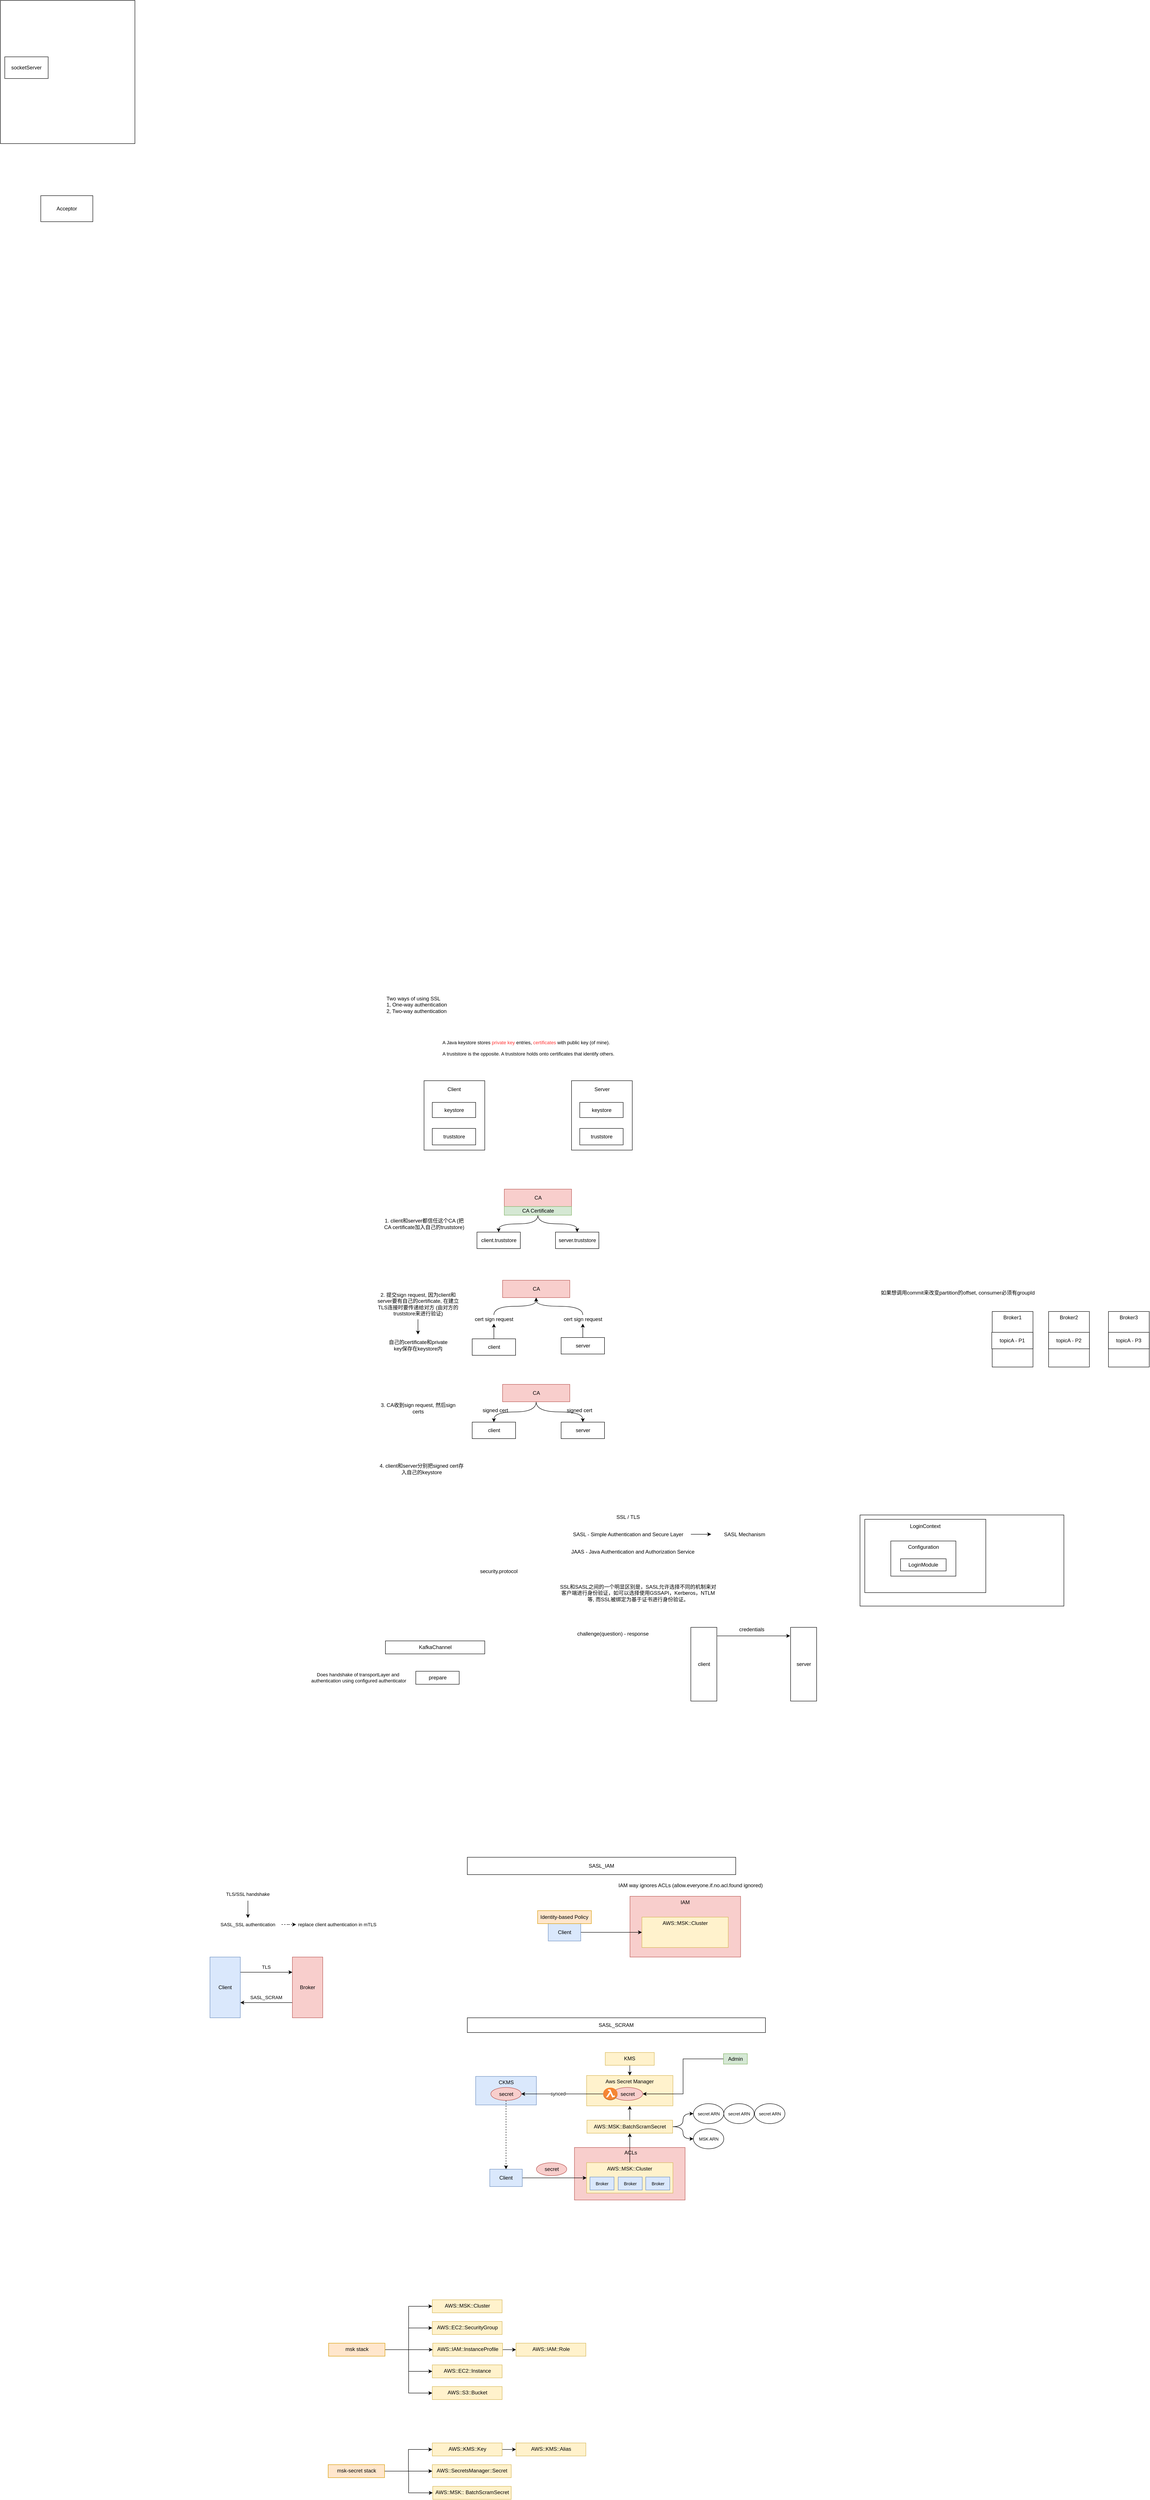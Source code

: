 <mxfile version="21.6.6" type="github">
  <diagram id="VqWRD1eYdqXnjN061D67" name="Page-1">
    <mxGraphModel dx="2897" dy="2484" grid="1" gridSize="10" guides="1" tooltips="1" connect="1" arrows="1" fold="1" page="1" pageScale="1" pageWidth="827" pageHeight="1169" math="0" shadow="0">
      <root>
        <mxCell id="0" />
        <mxCell id="1" parent="0" />
        <mxCell id="aHBjfDM95XBzwa6__JUI-15" value="" style="rounded=0;whiteSpace=wrap;html=1;verticalAlign=top;fillColor=#f8cecc;strokeColor=#b85450;" parent="1" vertex="1">
          <mxGeometry x="770.25" y="4609" width="255" height="121" as="geometry" />
        </mxCell>
        <mxCell id="adZdbqMNMHa9eECy_sV0-7" value="CKMS" style="rounded=0;whiteSpace=wrap;html=1;verticalAlign=top;fillColor=#dae8fc;strokeColor=#6c8ebf;" parent="1" vertex="1">
          <mxGeometry x="542.5" y="4445.13" width="140" height="65.75" as="geometry" />
        </mxCell>
        <mxCell id="adZdbqMNMHa9eECy_sV0-1" value="Aws Secret Manager" style="rounded=0;whiteSpace=wrap;html=1;verticalAlign=top;fillColor=#fff2cc;strokeColor=#d6b656;" parent="1" vertex="1">
          <mxGeometry x="798.25" y="4443" width="199" height="70" as="geometry" />
        </mxCell>
        <mxCell id="aHBjfDM95XBzwa6__JUI-25" style="edgeStyle=orthogonalEdgeStyle;rounded=0;orthogonalLoop=1;jettySize=auto;html=1;exitX=0;exitY=0.5;exitDx=0;exitDy=0;entryX=1;entryY=0.5;entryDx=0;entryDy=0;" parent="1" source="aHBjfDM95XBzwa6__JUI-29" target="aHBjfDM95XBzwa6__JUI-3" edge="1">
          <mxGeometry relative="1" as="geometry" />
        </mxCell>
        <mxCell id="aHBjfDM95XBzwa6__JUI-27" value="synced" style="edgeLabel;html=1;align=center;verticalAlign=middle;resizable=0;points=[];" parent="aHBjfDM95XBzwa6__JUI-25" vertex="1" connectable="0">
          <mxGeometry x="0.108" y="1" relative="1" as="geometry">
            <mxPoint y="-2" as="offset" />
          </mxGeometry>
        </mxCell>
        <mxCell id="itqR3cazL_RWvEJsIGA0-5" value="" style="edgeStyle=orthogonalEdgeStyle;rounded=0;orthogonalLoop=1;jettySize=auto;html=1;" parent="1" source="adZdbqMNMHa9eECy_sV0-3" target="adZdbqMNMHa9eECy_sV0-5" edge="1">
          <mxGeometry relative="1" as="geometry" />
        </mxCell>
        <mxCell id="aHBjfDM95XBzwa6__JUI-11" value="IAM" style="rounded=0;whiteSpace=wrap;html=1;verticalAlign=top;fillColor=#f8cecc;strokeColor=#b85450;" parent="1" vertex="1">
          <mxGeometry x="898.25" y="4030" width="255" height="140" as="geometry" />
        </mxCell>
        <mxCell id="rUbHjjRioy_Fn0qj38NF-68" value="" style="rounded=0;whiteSpace=wrap;html=1;" parent="1" vertex="1">
          <mxGeometry x="1428.5" y="3151" width="470" height="210" as="geometry" />
        </mxCell>
        <mxCell id="rUbHjjRioy_Fn0qj38NF-69" value="" style="rounded=0;whiteSpace=wrap;html=1;" parent="1" vertex="1">
          <mxGeometry x="1439.5" y="3161" width="279" height="169" as="geometry" />
        </mxCell>
        <mxCell id="rUbHjjRioy_Fn0qj38NF-71" value="Configuration" style="rounded=0;whiteSpace=wrap;html=1;verticalAlign=top;" parent="1" vertex="1">
          <mxGeometry x="1499.5" y="3211" width="150" height="81" as="geometry" />
        </mxCell>
        <mxCell id="977nJjWM0UaJ1cPmPAfp-12" value="Two ways of using SSL&lt;br&gt;1, One-way authentication&lt;br&gt;2, Two-way authentication" style="text;html=1;strokeColor=none;fillColor=none;align=left;verticalAlign=middle;whiteSpace=wrap;rounded=0;" parent="1" vertex="1">
          <mxGeometry x="334.5" y="1950" width="185" height="50" as="geometry" />
        </mxCell>
        <mxCell id="977nJjWM0UaJ1cPmPAfp-14" value="" style="rounded=0;whiteSpace=wrap;html=1;" parent="1" vertex="1">
          <mxGeometry x="423.5" y="2150" width="140" height="160" as="geometry" />
        </mxCell>
        <mxCell id="977nJjWM0UaJ1cPmPAfp-15" value="Client" style="text;html=1;strokeColor=none;fillColor=none;align=center;verticalAlign=middle;whiteSpace=wrap;rounded=0;" parent="1" vertex="1">
          <mxGeometry x="467.5" y="2160" width="50" height="20" as="geometry" />
        </mxCell>
        <mxCell id="977nJjWM0UaJ1cPmPAfp-16" value="keystore" style="rounded=0;whiteSpace=wrap;html=1;" parent="1" vertex="1">
          <mxGeometry x="442.5" y="2200" width="100" height="35" as="geometry" />
        </mxCell>
        <mxCell id="977nJjWM0UaJ1cPmPAfp-17" value="truststore" style="rounded=0;whiteSpace=wrap;html=1;" parent="1" vertex="1">
          <mxGeometry x="442.5" y="2260" width="100" height="38" as="geometry" />
        </mxCell>
        <mxCell id="977nJjWM0UaJ1cPmPAfp-18" value="&lt;span style=&quot;box-sizing: border-box; font-family: Raleway, sans-serif; font-size: 11px; background-color: rgb(255, 255, 255);&quot;&gt;A Java keystore stores &lt;font color=&quot;#ff3333&quot;&gt;private key&lt;/font&gt; entries, &lt;font color=&quot;#ff3333&quot;&gt;certificates&lt;/font&gt; with public key (of mine).&lt;br&gt;&lt;br&gt;A truststore is the opposite. A truststore holds onto certificates that identify others.&lt;br&gt;&lt;/span&gt;" style="text;html=1;strokeColor=none;fillColor=none;align=left;verticalAlign=middle;whiteSpace=wrap;rounded=0;fontSize=11;fontStyle=0" parent="1" vertex="1">
          <mxGeometry x="463.5" y="2050" width="405" height="50" as="geometry" />
        </mxCell>
        <mxCell id="977nJjWM0UaJ1cPmPAfp-25" value="" style="rounded=0;whiteSpace=wrap;html=1;" parent="1" vertex="1">
          <mxGeometry x="763.5" y="2150" width="140" height="160" as="geometry" />
        </mxCell>
        <mxCell id="977nJjWM0UaJ1cPmPAfp-26" value="Server" style="text;html=1;strokeColor=none;fillColor=none;align=center;verticalAlign=middle;whiteSpace=wrap;rounded=0;" parent="1" vertex="1">
          <mxGeometry x="808.5" y="2160" width="50" height="20" as="geometry" />
        </mxCell>
        <mxCell id="977nJjWM0UaJ1cPmPAfp-27" value="keystore" style="rounded=0;whiteSpace=wrap;html=1;" parent="1" vertex="1">
          <mxGeometry x="782.5" y="2200" width="100" height="35" as="geometry" />
        </mxCell>
        <mxCell id="977nJjWM0UaJ1cPmPAfp-28" value="truststore" style="rounded=0;whiteSpace=wrap;html=1;" parent="1" vertex="1">
          <mxGeometry x="782.5" y="2260" width="100" height="38" as="geometry" />
        </mxCell>
        <mxCell id="cuo-gMMu6F1mj998WloA-1" value="CA" style="rounded=0;whiteSpace=wrap;html=1;fillColor=#f8cecc;strokeColor=#b85450;" parent="1" vertex="1">
          <mxGeometry x="608.5" y="2400" width="155" height="40" as="geometry" />
        </mxCell>
        <mxCell id="rUbHjjRioy_Fn0qj38NF-8" style="edgeStyle=orthogonalEdgeStyle;curved=1;rounded=0;orthogonalLoop=1;jettySize=auto;html=1;" parent="1" source="rUbHjjRioy_Fn0qj38NF-1" target="rUbHjjRioy_Fn0qj38NF-5" edge="1">
          <mxGeometry relative="1" as="geometry" />
        </mxCell>
        <mxCell id="rUbHjjRioy_Fn0qj38NF-9" style="edgeStyle=orthogonalEdgeStyle;curved=1;rounded=0;orthogonalLoop=1;jettySize=auto;html=1;" parent="1" source="rUbHjjRioy_Fn0qj38NF-1" target="rUbHjjRioy_Fn0qj38NF-6" edge="1">
          <mxGeometry relative="1" as="geometry" />
        </mxCell>
        <mxCell id="rUbHjjRioy_Fn0qj38NF-1" value="CA Certificate" style="rounded=0;whiteSpace=wrap;html=1;fillColor=#d5e8d4;strokeColor=#82b366;" parent="1" vertex="1">
          <mxGeometry x="608.5" y="2440" width="155" height="20" as="geometry" />
        </mxCell>
        <mxCell id="rUbHjjRioy_Fn0qj38NF-5" value="client.truststore" style="rounded=0;whiteSpace=wrap;html=1;" parent="1" vertex="1">
          <mxGeometry x="545.5" y="2499" width="100" height="38" as="geometry" />
        </mxCell>
        <mxCell id="rUbHjjRioy_Fn0qj38NF-6" value="server.truststore" style="rounded=0;whiteSpace=wrap;html=1;" parent="1" vertex="1">
          <mxGeometry x="726.5" y="2499" width="100" height="38" as="geometry" />
        </mxCell>
        <mxCell id="rUbHjjRioy_Fn0qj38NF-7" value="1. client和server都信任这个CA (把CA certificate加入自己的truststore)" style="text;html=1;strokeColor=none;fillColor=none;align=center;verticalAlign=middle;whiteSpace=wrap;rounded=0;" parent="1" vertex="1">
          <mxGeometry x="328.5" y="2460" width="190" height="40" as="geometry" />
        </mxCell>
        <mxCell id="rUbHjjRioy_Fn0qj38NF-14" value="" style="edgeStyle=orthogonalEdgeStyle;curved=1;rounded=0;orthogonalLoop=1;jettySize=auto;html=1;" parent="1" source="rUbHjjRioy_Fn0qj38NF-10" target="rUbHjjRioy_Fn0qj38NF-13" edge="1">
          <mxGeometry relative="1" as="geometry" />
        </mxCell>
        <mxCell id="rUbHjjRioy_Fn0qj38NF-10" value="2. 提交sign request, 因为client和server要有自己的certificate, 在建立TLS连接时要传递给对方 (由对方的truststore来进行验证)" style="text;html=1;strokeColor=none;fillColor=none;align=center;verticalAlign=middle;whiteSpace=wrap;rounded=0;" parent="1" vertex="1">
          <mxGeometry x="309.5" y="2630" width="200" height="70" as="geometry" />
        </mxCell>
        <mxCell id="rUbHjjRioy_Fn0qj38NF-19" value="" style="edgeStyle=orthogonalEdgeStyle;curved=1;rounded=0;orthogonalLoop=1;jettySize=auto;html=1;" parent="1" source="rUbHjjRioy_Fn0qj38NF-11" target="rUbHjjRioy_Fn0qj38NF-17" edge="1">
          <mxGeometry relative="1" as="geometry" />
        </mxCell>
        <mxCell id="rUbHjjRioy_Fn0qj38NF-11" value="client" style="rounded=0;whiteSpace=wrap;html=1;" parent="1" vertex="1">
          <mxGeometry x="534.5" y="2745" width="100" height="38" as="geometry" />
        </mxCell>
        <mxCell id="rUbHjjRioy_Fn0qj38NF-20" value="" style="edgeStyle=orthogonalEdgeStyle;curved=1;rounded=0;orthogonalLoop=1;jettySize=auto;html=1;" parent="1" source="rUbHjjRioy_Fn0qj38NF-12" target="rUbHjjRioy_Fn0qj38NF-18" edge="1">
          <mxGeometry relative="1" as="geometry" />
        </mxCell>
        <mxCell id="rUbHjjRioy_Fn0qj38NF-12" value="server" style="rounded=0;whiteSpace=wrap;html=1;" parent="1" vertex="1">
          <mxGeometry x="739.5" y="2742" width="100" height="38" as="geometry" />
        </mxCell>
        <mxCell id="rUbHjjRioy_Fn0qj38NF-13" value="自己的certificate和private key保存在keystore内" style="text;html=1;strokeColor=none;fillColor=none;align=center;verticalAlign=middle;whiteSpace=wrap;rounded=0;" parent="1" vertex="1">
          <mxGeometry x="334.5" y="2735" width="150" height="50" as="geometry" />
        </mxCell>
        <mxCell id="rUbHjjRioy_Fn0qj38NF-15" value="CA" style="rounded=0;whiteSpace=wrap;html=1;fillColor=#f8cecc;strokeColor=#b85450;" parent="1" vertex="1">
          <mxGeometry x="604.5" y="2610" width="155" height="40" as="geometry" />
        </mxCell>
        <mxCell id="rUbHjjRioy_Fn0qj38NF-21" style="edgeStyle=orthogonalEdgeStyle;curved=1;rounded=0;orthogonalLoop=1;jettySize=auto;html=1;" parent="1" source="rUbHjjRioy_Fn0qj38NF-17" target="rUbHjjRioy_Fn0qj38NF-15" edge="1">
          <mxGeometry relative="1" as="geometry" />
        </mxCell>
        <mxCell id="rUbHjjRioy_Fn0qj38NF-17" value="cert sign request" style="text;html=1;strokeColor=none;fillColor=none;align=center;verticalAlign=middle;whiteSpace=wrap;rounded=0;" parent="1" vertex="1">
          <mxGeometry x="526.5" y="2690" width="116" height="20" as="geometry" />
        </mxCell>
        <mxCell id="rUbHjjRioy_Fn0qj38NF-22" style="edgeStyle=orthogonalEdgeStyle;curved=1;rounded=0;orthogonalLoop=1;jettySize=auto;html=1;entryX=0.5;entryY=1;entryDx=0;entryDy=0;" parent="1" source="rUbHjjRioy_Fn0qj38NF-18" target="rUbHjjRioy_Fn0qj38NF-15" edge="1">
          <mxGeometry relative="1" as="geometry" />
        </mxCell>
        <mxCell id="rUbHjjRioy_Fn0qj38NF-18" value="cert sign request" style="text;html=1;strokeColor=none;fillColor=none;align=center;verticalAlign=middle;whiteSpace=wrap;rounded=0;" parent="1" vertex="1">
          <mxGeometry x="731.5" y="2690" width="116" height="20" as="geometry" />
        </mxCell>
        <mxCell id="rUbHjjRioy_Fn0qj38NF-27" value="3. CA收到sign request, 然后sign certs" style="text;html=1;strokeColor=none;fillColor=none;align=center;verticalAlign=middle;whiteSpace=wrap;rounded=0;" parent="1" vertex="1">
          <mxGeometry x="309.5" y="2880" width="200" height="50" as="geometry" />
        </mxCell>
        <mxCell id="rUbHjjRioy_Fn0qj38NF-29" value="client" style="rounded=0;whiteSpace=wrap;html=1;" parent="1" vertex="1">
          <mxGeometry x="534.5" y="2937" width="100" height="38" as="geometry" />
        </mxCell>
        <mxCell id="rUbHjjRioy_Fn0qj38NF-31" value="server" style="rounded=0;whiteSpace=wrap;html=1;" parent="1" vertex="1">
          <mxGeometry x="739.5" y="2937" width="100" height="38" as="geometry" />
        </mxCell>
        <mxCell id="rUbHjjRioy_Fn0qj38NF-38" style="edgeStyle=orthogonalEdgeStyle;curved=1;rounded=0;orthogonalLoop=1;jettySize=auto;html=1;" parent="1" source="rUbHjjRioy_Fn0qj38NF-33" target="rUbHjjRioy_Fn0qj38NF-29" edge="1">
          <mxGeometry relative="1" as="geometry" />
        </mxCell>
        <mxCell id="rUbHjjRioy_Fn0qj38NF-39" style="edgeStyle=orthogonalEdgeStyle;curved=1;rounded=0;orthogonalLoop=1;jettySize=auto;html=1;entryX=0.5;entryY=0;entryDx=0;entryDy=0;" parent="1" source="rUbHjjRioy_Fn0qj38NF-33" target="rUbHjjRioy_Fn0qj38NF-31" edge="1">
          <mxGeometry relative="1" as="geometry" />
        </mxCell>
        <mxCell id="rUbHjjRioy_Fn0qj38NF-33" value="CA" style="rounded=0;whiteSpace=wrap;html=1;fillColor=#f8cecc;strokeColor=#b85450;" parent="1" vertex="1">
          <mxGeometry x="604.5" y="2850" width="155" height="40" as="geometry" />
        </mxCell>
        <mxCell id="rUbHjjRioy_Fn0qj38NF-40" value="signed cert" style="text;html=1;strokeColor=none;fillColor=none;align=center;verticalAlign=middle;whiteSpace=wrap;rounded=0;" parent="1" vertex="1">
          <mxGeometry x="529.5" y="2900" width="116" height="20" as="geometry" />
        </mxCell>
        <mxCell id="rUbHjjRioy_Fn0qj38NF-41" value="signed cert" style="text;html=1;strokeColor=none;fillColor=none;align=center;verticalAlign=middle;whiteSpace=wrap;rounded=0;" parent="1" vertex="1">
          <mxGeometry x="723.5" y="2900" width="116" height="20" as="geometry" />
        </mxCell>
        <mxCell id="rUbHjjRioy_Fn0qj38NF-42" value="4. client和server分别把signed cert存入自己的keystore" style="text;html=1;strokeColor=none;fillColor=none;align=center;verticalAlign=middle;whiteSpace=wrap;rounded=0;" parent="1" vertex="1">
          <mxGeometry x="317.5" y="3020" width="200" height="50" as="geometry" />
        </mxCell>
        <mxCell id="rUbHjjRioy_Fn0qj38NF-43" value="security.protocol" style="text;html=1;strokeColor=none;fillColor=none;align=center;verticalAlign=middle;whiteSpace=wrap;rounded=0;" parent="1" vertex="1">
          <mxGeometry x="525.5" y="3261" width="140" height="40" as="geometry" />
        </mxCell>
        <mxCell id="rUbHjjRioy_Fn0qj38NF-47" value="JAAS -&amp;nbsp;Java Authentication and Authorization Service" style="text;html=1;strokeColor=none;fillColor=none;align=center;verticalAlign=middle;whiteSpace=wrap;rounded=0;" parent="1" vertex="1">
          <mxGeometry x="759.5" y="3220" width="290" height="31" as="geometry" />
        </mxCell>
        <mxCell id="rUbHjjRioy_Fn0qj38NF-54" value="" style="edgeStyle=orthogonalEdgeStyle;curved=1;rounded=0;orthogonalLoop=1;jettySize=auto;html=1;fontSize=12;" parent="1" source="rUbHjjRioy_Fn0qj38NF-49" target="rUbHjjRioy_Fn0qj38NF-53" edge="1">
          <mxGeometry relative="1" as="geometry" />
        </mxCell>
        <mxCell id="rUbHjjRioy_Fn0qj38NF-49" value="SASL -&amp;nbsp;Simple Authentication and Secure Layer" style="text;html=1;strokeColor=none;fillColor=none;align=center;verticalAlign=middle;whiteSpace=wrap;rounded=0;" parent="1" vertex="1">
          <mxGeometry x="748.5" y="3180" width="290" height="31" as="geometry" />
        </mxCell>
        <mxCell id="rUbHjjRioy_Fn0qj38NF-50" value="SSL / TLS" style="text;html=1;strokeColor=none;fillColor=none;align=center;verticalAlign=middle;whiteSpace=wrap;rounded=0;" parent="1" vertex="1">
          <mxGeometry x="748.5" y="3140" width="290" height="31" as="geometry" />
        </mxCell>
        <mxCell id="rUbHjjRioy_Fn0qj38NF-52" value="SSL和SASL之间的一个明显区别是，SASL允许选择不同的机制来对客户端进行身份验证，如可以选择使用GSSAPI，Kerberos，NTLM等, 而SSL被绑定为基于证书进行身份验证。" style="text;html=1;strokeColor=none;fillColor=none;align=center;verticalAlign=middle;whiteSpace=wrap;rounded=0;" parent="1" vertex="1">
          <mxGeometry x="731.5" y="3301" width="370" height="60" as="geometry" />
        </mxCell>
        <mxCell id="rUbHjjRioy_Fn0qj38NF-53" value="SASL Mechanism" style="text;html=1;strokeColor=none;fillColor=none;align=center;verticalAlign=middle;whiteSpace=wrap;rounded=0;" parent="1" vertex="1">
          <mxGeometry x="1085.5" y="3183.25" width="153" height="24.5" as="geometry" />
        </mxCell>
        <mxCell id="rUbHjjRioy_Fn0qj38NF-67" style="edgeStyle=orthogonalEdgeStyle;curved=1;rounded=0;orthogonalLoop=1;jettySize=auto;html=1;entryX=-0.017;entryY=0.116;entryDx=0;entryDy=0;entryPerimeter=0;fontSize=12;exitX=1.017;exitY=0.116;exitDx=0;exitDy=0;exitPerimeter=0;" parent="1" source="rUbHjjRioy_Fn0qj38NF-61" target="rUbHjjRioy_Fn0qj38NF-65" edge="1">
          <mxGeometry relative="1" as="geometry" />
        </mxCell>
        <mxCell id="rUbHjjRioy_Fn0qj38NF-61" value="client" style="rounded=0;whiteSpace=wrap;html=1;" parent="1" vertex="1">
          <mxGeometry x="1038.5" y="3410" width="60" height="170" as="geometry" />
        </mxCell>
        <mxCell id="rUbHjjRioy_Fn0qj38NF-65" value="server" style="rounded=0;whiteSpace=wrap;html=1;" parent="1" vertex="1">
          <mxGeometry x="1268.5" y="3410" width="60" height="170" as="geometry" />
        </mxCell>
        <mxCell id="rUbHjjRioy_Fn0qj38NF-66" value="credentials" style="text;html=1;strokeColor=none;fillColor=none;align=center;verticalAlign=middle;whiteSpace=wrap;rounded=0;" parent="1" vertex="1">
          <mxGeometry x="1128.5" y="3400" width="100" height="30" as="geometry" />
        </mxCell>
        <mxCell id="rUbHjjRioy_Fn0qj38NF-70" value="LoginModule" style="rounded=0;whiteSpace=wrap;html=1;" parent="1" vertex="1">
          <mxGeometry x="1522" y="3252" width="105" height="28" as="geometry" />
        </mxCell>
        <mxCell id="rUbHjjRioy_Fn0qj38NF-73" value="&lt;meta charset=&quot;utf-8&quot;&gt;&lt;span style=&quot;color: rgb(0, 0, 0); font-family: Helvetica; font-size: 12px; font-style: normal; font-variant-ligatures: normal; font-variant-caps: normal; font-weight: 400; letter-spacing: normal; orphans: 2; text-align: center; text-indent: 0px; text-transform: none; widows: 2; word-spacing: 0px; -webkit-text-stroke-width: 0px; background-color: rgb(251, 251, 251); text-decoration-thickness: initial; text-decoration-style: initial; text-decoration-color: initial; float: none; display: inline !important;&quot;&gt;LoginContext&lt;/span&gt;" style="text;html=1;strokeColor=none;fillColor=none;align=center;verticalAlign=middle;whiteSpace=wrap;rounded=0;fontSize=12;" parent="1" vertex="1">
          <mxGeometry x="1538.5" y="3161" width="80" height="31" as="geometry" />
        </mxCell>
        <mxCell id="rdwlE4-5RXInatoMC4HK-1" value="challenge(question) - response" style="text;html=1;strokeColor=none;fillColor=none;align=center;verticalAlign=middle;whiteSpace=wrap;rounded=0;" parent="1" vertex="1">
          <mxGeometry x="768.5" y="3410" width="180" height="30" as="geometry" />
        </mxCell>
        <mxCell id="rdwlE4-5RXInatoMC4HK-3" value="KafkaChannel" style="rounded=0;whiteSpace=wrap;html=1;" parent="1" vertex="1">
          <mxGeometry x="334.5" y="3441.25" width="229" height="30" as="geometry" />
        </mxCell>
        <mxCell id="rdwlE4-5RXInatoMC4HK-4" value="prepare" style="rounded=0;whiteSpace=wrap;html=1;" parent="1" vertex="1">
          <mxGeometry x="404.5" y="3511.25" width="100" height="30" as="geometry" />
        </mxCell>
        <mxCell id="rdwlE4-5RXInatoMC4HK-5" value="&lt;pre style=&quot;font-size: 11px;&quot;&gt;&lt;pre style=&quot;font-size: 11px;&quot;&gt;&lt;font face=&quot;Helvetica&quot;&gt;Does handshake of transportLayer and &lt;br/&gt;authentication using configured authenticator&lt;/font&gt;&lt;/pre&gt;&lt;/pre&gt;" style="text;html=1;strokeColor=none;fillColor=none;align=center;verticalAlign=middle;whiteSpace=wrap;rounded=0;fontSize=11;labelBackgroundColor=none;fontColor=default;" parent="1" vertex="1">
          <mxGeometry x="147.5" y="3503.75" width="250" height="45" as="geometry" />
        </mxCell>
        <mxCell id="rdwlE4-5RXInatoMC4HK-9" value="" style="edgeStyle=orthogonalEdgeStyle;rounded=0;orthogonalLoop=1;jettySize=auto;html=1;fontFamily=Helvetica;fontSize=11;fontColor=default;" parent="1" source="rdwlE4-5RXInatoMC4HK-7" target="rdwlE4-5RXInatoMC4HK-8" edge="1">
          <mxGeometry relative="1" as="geometry" />
        </mxCell>
        <mxCell id="rdwlE4-5RXInatoMC4HK-7" value="TLS/SSL handshake" style="text;html=1;strokeColor=none;fillColor=none;align=center;verticalAlign=middle;whiteSpace=wrap;rounded=0;fontSize=11;fontFamily=Helvetica;fontColor=default;" parent="1" vertex="1">
          <mxGeometry x="-60" y="4010" width="155" height="30" as="geometry" />
        </mxCell>
        <mxCell id="adZdbqMNMHa9eECy_sV0-19" value="" style="edgeStyle=orthogonalEdgeStyle;curved=1;rounded=0;orthogonalLoop=1;jettySize=auto;html=1;fontFamily=Helvetica;fontSize=12;fontColor=#000000;dashed=1;" parent="1" source="rdwlE4-5RXInatoMC4HK-8" target="adZdbqMNMHa9eECy_sV0-18" edge="1">
          <mxGeometry relative="1" as="geometry" />
        </mxCell>
        <mxCell id="rdwlE4-5RXInatoMC4HK-8" value="SASL_SSL authentication" style="text;html=1;strokeColor=none;fillColor=none;align=center;verticalAlign=middle;whiteSpace=wrap;rounded=0;fontSize=11;fontFamily=Helvetica;fontColor=default;" parent="1" vertex="1">
          <mxGeometry x="-60" y="4080" width="155" height="30" as="geometry" />
        </mxCell>
        <mxCell id="adZdbqMNMHa9eECy_sV0-2" value="secret" style="ellipse;whiteSpace=wrap;html=1;fillColor=#f8cecc;strokeColor=#b85450;" parent="1" vertex="1">
          <mxGeometry x="857.5" y="4470.5" width="70" height="30" as="geometry" />
        </mxCell>
        <mxCell id="adZdbqMNMHa9eECy_sV0-3" value="AWS::MSK::Cluster" style="rounded=0;whiteSpace=wrap;html=1;verticalAlign=top;fillColor=#fff2cc;strokeColor=#d6b656;" parent="1" vertex="1">
          <mxGeometry x="798.25" y="4644" width="199" height="70" as="geometry" />
        </mxCell>
        <mxCell id="adZdbqMNMHa9eECy_sV0-10" style="edgeStyle=orthogonalEdgeStyle;rounded=0;orthogonalLoop=1;jettySize=auto;html=1;entryX=0;entryY=0.5;entryDx=0;entryDy=0;fontFamily=Helvetica;fontSize=12;fontColor=#000000;curved=1;" parent="1" source="adZdbqMNMHa9eECy_sV0-5" target="adZdbqMNMHa9eECy_sV0-25" edge="1">
          <mxGeometry relative="1" as="geometry">
            <mxPoint x="1050.5" y="4554" as="targetPoint" />
          </mxGeometry>
        </mxCell>
        <mxCell id="adZdbqMNMHa9eECy_sV0-13" style="edgeStyle=orthogonalEdgeStyle;curved=1;rounded=0;orthogonalLoop=1;jettySize=auto;html=1;entryX=0.5;entryY=1;entryDx=0;entryDy=0;fontFamily=Helvetica;fontSize=12;fontColor=#000000;" parent="1" source="adZdbqMNMHa9eECy_sV0-5" target="adZdbqMNMHa9eECy_sV0-1" edge="1">
          <mxGeometry relative="1" as="geometry" />
        </mxCell>
        <mxCell id="adZdbqMNMHa9eECy_sV0-27" style="edgeStyle=orthogonalEdgeStyle;curved=1;rounded=0;orthogonalLoop=1;jettySize=auto;html=1;entryX=0;entryY=0.5;entryDx=0;entryDy=0;fontFamily=Helvetica;fontSize=12;fontColor=#000000;" parent="1" source="adZdbqMNMHa9eECy_sV0-5" target="adZdbqMNMHa9eECy_sV0-26" edge="1">
          <mxGeometry relative="1" as="geometry" />
        </mxCell>
        <mxCell id="adZdbqMNMHa9eECy_sV0-5" value="&lt;div style=&quot;font-size: 12px;&quot;&gt;&lt;div style=&quot;border-color: var(--border-color); font-size: 12px;&quot;&gt;AWS::MSK::BatchScramSecret&lt;/div&gt;&lt;/div&gt;" style="rounded=0;whiteSpace=wrap;html=1;fontSize=12;labelBorderColor=none;fillColor=#fff2cc;fontFamily=Helvetica;labelBackgroundColor=none;strokeColor=#d6b656;" parent="1" vertex="1">
          <mxGeometry x="799" y="4546" width="197.5" height="30" as="geometry" />
        </mxCell>
        <mxCell id="adZdbqMNMHa9eECy_sV0-15" style="edgeStyle=orthogonalEdgeStyle;curved=1;rounded=0;orthogonalLoop=1;jettySize=auto;html=1;entryX=0;entryY=0.5;entryDx=0;entryDy=0;fontFamily=Helvetica;fontSize=12;fontColor=#000000;" parent="1" source="adZdbqMNMHa9eECy_sV0-14" target="adZdbqMNMHa9eECy_sV0-3" edge="1">
          <mxGeometry relative="1" as="geometry" />
        </mxCell>
        <mxCell id="adZdbqMNMHa9eECy_sV0-14" value="Client" style="rounded=0;whiteSpace=wrap;html=1;verticalAlign=middle;fillColor=#dae8fc;strokeColor=#6c8ebf;" parent="1" vertex="1">
          <mxGeometry x="575" y="4659" width="75" height="40" as="geometry" />
        </mxCell>
        <mxCell id="adZdbqMNMHa9eECy_sV0-18" value="replace client authentication in mTLS" style="text;html=1;strokeColor=none;fillColor=none;align=center;verticalAlign=middle;whiteSpace=wrap;rounded=0;fontSize=11;fontFamily=Helvetica;fontColor=default;" parent="1" vertex="1">
          <mxGeometry x="128.5" y="4080" width="189" height="30" as="geometry" />
        </mxCell>
        <mxCell id="adZdbqMNMHa9eECy_sV0-22" value="&lt;div style=&quot;font-size: 12px;&quot;&gt;&lt;div style=&quot;border-color: var(--border-color); font-size: 12px;&quot;&gt;SASL_SCRAM&lt;/div&gt;&lt;/div&gt;" style="rounded=0;whiteSpace=wrap;html=1;fontSize=12;labelBorderColor=none;fillColor=#FFFFFF;fontFamily=Helvetica;labelBackgroundColor=none;" parent="1" vertex="1">
          <mxGeometry x="523.25" y="4310" width="687.25" height="34" as="geometry" />
        </mxCell>
        <mxCell id="adZdbqMNMHa9eECy_sV0-25" value="secret ARN" style="ellipse;whiteSpace=wrap;html=1;fontSize=10;" parent="1" vertex="1">
          <mxGeometry x="1044.5" y="4508" width="70" height="46" as="geometry" />
        </mxCell>
        <mxCell id="adZdbqMNMHa9eECy_sV0-26" value="MSK ARN" style="ellipse;whiteSpace=wrap;html=1;fontSize=10;" parent="1" vertex="1">
          <mxGeometry x="1044.5" y="4566" width="70" height="46" as="geometry" />
        </mxCell>
        <mxCell id="adZdbqMNMHa9eECy_sV0-28" value="secret ARN" style="ellipse;whiteSpace=wrap;html=1;fontSize=10;" parent="1" vertex="1">
          <mxGeometry x="1114.5" y="4508" width="70" height="46" as="geometry" />
        </mxCell>
        <mxCell id="adZdbqMNMHa9eECy_sV0-29" value="secret ARN" style="ellipse;whiteSpace=wrap;html=1;fontSize=10;" parent="1" vertex="1">
          <mxGeometry x="1185.5" y="4508" width="70" height="46" as="geometry" />
        </mxCell>
        <mxCell id="adZdbqMNMHa9eECy_sV0-31" value="Broker1" style="rounded=0;whiteSpace=wrap;html=1;verticalAlign=top;" parent="1" vertex="1">
          <mxGeometry x="1733.25" y="2682" width="94" height="128" as="geometry" />
        </mxCell>
        <mxCell id="adZdbqMNMHa9eECy_sV0-33" value="Broker2" style="rounded=0;whiteSpace=wrap;html=1;verticalAlign=top;" parent="1" vertex="1">
          <mxGeometry x="1863.25" y="2682" width="94" height="128" as="geometry" />
        </mxCell>
        <mxCell id="adZdbqMNMHa9eECy_sV0-34" value="Broker3" style="rounded=0;whiteSpace=wrap;html=1;verticalAlign=top;" parent="1" vertex="1">
          <mxGeometry x="2001.25" y="2682" width="94" height="128" as="geometry" />
        </mxCell>
        <mxCell id="adZdbqMNMHa9eECy_sV0-35" value="topicA - P1" style="rounded=0;whiteSpace=wrap;html=1;" parent="1" vertex="1">
          <mxGeometry x="1732.25" y="2730" width="95" height="38" as="geometry" />
        </mxCell>
        <mxCell id="adZdbqMNMHa9eECy_sV0-36" value="topicA - P2" style="rounded=0;whiteSpace=wrap;html=1;" parent="1" vertex="1">
          <mxGeometry x="1863.25" y="2730" width="94" height="38" as="geometry" />
        </mxCell>
        <mxCell id="adZdbqMNMHa9eECy_sV0-37" value="topicA - P3" style="rounded=0;whiteSpace=wrap;html=1;" parent="1" vertex="1">
          <mxGeometry x="2001.25" y="2730" width="94" height="38" as="geometry" />
        </mxCell>
        <mxCell id="adZdbqMNMHa9eECy_sV0-38" value="如果想调用commit来改变partition的offset, consumer必须有groupId" style="text;html=1;strokeColor=none;fillColor=none;align=center;verticalAlign=middle;whiteSpace=wrap;rounded=0;fontSize=12;fontFamily=Helvetica;fontColor=#000000;" parent="1" vertex="1">
          <mxGeometry x="1463.5" y="2620" width="380" height="37.5" as="geometry" />
        </mxCell>
        <mxCell id="itqR3cazL_RWvEJsIGA0-8" style="edgeStyle=orthogonalEdgeStyle;rounded=0;orthogonalLoop=1;jettySize=auto;html=1;exitX=1;exitY=0.25;exitDx=0;exitDy=0;entryX=0;entryY=0.25;entryDx=0;entryDy=0;" parent="1" source="itqR3cazL_RWvEJsIGA0-6" target="itqR3cazL_RWvEJsIGA0-7" edge="1">
          <mxGeometry relative="1" as="geometry" />
        </mxCell>
        <mxCell id="itqR3cazL_RWvEJsIGA0-6" value="Client" style="rounded=0;whiteSpace=wrap;html=1;verticalAlign=middle;fillColor=#dae8fc;strokeColor=#6c8ebf;" parent="1" vertex="1">
          <mxGeometry x="-70" y="4170" width="70" height="140" as="geometry" />
        </mxCell>
        <mxCell id="itqR3cazL_RWvEJsIGA0-9" style="edgeStyle=orthogonalEdgeStyle;rounded=0;orthogonalLoop=1;jettySize=auto;html=1;exitX=0;exitY=0.75;exitDx=0;exitDy=0;entryX=1;entryY=0.75;entryDx=0;entryDy=0;" parent="1" source="itqR3cazL_RWvEJsIGA0-7" target="itqR3cazL_RWvEJsIGA0-6" edge="1">
          <mxGeometry relative="1" as="geometry" />
        </mxCell>
        <mxCell id="itqR3cazL_RWvEJsIGA0-7" value="Broker" style="rounded=0;whiteSpace=wrap;html=1;verticalAlign=middle;fillColor=#f8cecc;strokeColor=#b85450;" parent="1" vertex="1">
          <mxGeometry x="120" y="4170" width="70" height="140" as="geometry" />
        </mxCell>
        <mxCell id="itqR3cazL_RWvEJsIGA0-10" value="TLS" style="text;html=1;strokeColor=none;fillColor=none;align=center;verticalAlign=middle;whiteSpace=wrap;rounded=0;fontSize=11;fontFamily=Helvetica;fontColor=default;" parent="1" vertex="1">
          <mxGeometry x="10" y="4180" width="100" height="25" as="geometry" />
        </mxCell>
        <mxCell id="itqR3cazL_RWvEJsIGA0-11" value="SASL_SCRAM" style="text;html=1;strokeColor=none;fillColor=none;align=center;verticalAlign=middle;whiteSpace=wrap;rounded=0;fontSize=11;fontFamily=Helvetica;fontColor=default;" parent="1" vertex="1">
          <mxGeometry x="10" y="4250.5" width="100" height="25" as="geometry" />
        </mxCell>
        <mxCell id="aHBjfDM95XBzwa6__JUI-8" style="edgeStyle=orthogonalEdgeStyle;rounded=0;orthogonalLoop=1;jettySize=auto;html=1;entryX=0.5;entryY=0;entryDx=0;entryDy=0;dashed=1;" parent="1" source="aHBjfDM95XBzwa6__JUI-3" target="adZdbqMNMHa9eECy_sV0-14" edge="1">
          <mxGeometry relative="1" as="geometry" />
        </mxCell>
        <mxCell id="aHBjfDM95XBzwa6__JUI-3" value="secret" style="ellipse;whiteSpace=wrap;html=1;fillColor=#f8cecc;strokeColor=#b85450;" parent="1" vertex="1">
          <mxGeometry x="577.5" y="4470.5" width="70" height="30" as="geometry" />
        </mxCell>
        <mxCell id="aHBjfDM95XBzwa6__JUI-26" style="edgeStyle=orthogonalEdgeStyle;rounded=0;orthogonalLoop=1;jettySize=auto;html=1;entryX=1;entryY=0.5;entryDx=0;entryDy=0;" parent="1" source="aHBjfDM95XBzwa6__JUI-4" target="adZdbqMNMHa9eECy_sV0-2" edge="1">
          <mxGeometry relative="1" as="geometry" />
        </mxCell>
        <mxCell id="aHBjfDM95XBzwa6__JUI-4" value="Admin" style="rounded=0;whiteSpace=wrap;html=1;verticalAlign=middle;fillColor=#d5e8d4;strokeColor=#82b366;" parent="1" vertex="1">
          <mxGeometry x="1113.75" y="4392.75" width="55" height="24" as="geometry" />
        </mxCell>
        <mxCell id="aHBjfDM95XBzwa6__JUI-20" style="edgeStyle=orthogonalEdgeStyle;rounded=0;orthogonalLoop=1;jettySize=auto;html=1;entryX=0.5;entryY=0;entryDx=0;entryDy=0;" parent="1" source="aHBjfDM95XBzwa6__JUI-7" target="adZdbqMNMHa9eECy_sV0-1" edge="1">
          <mxGeometry relative="1" as="geometry" />
        </mxCell>
        <mxCell id="aHBjfDM95XBzwa6__JUI-7" value="KMS" style="rounded=0;whiteSpace=wrap;html=1;verticalAlign=top;fillColor=#fff2cc;strokeColor=#d6b656;" parent="1" vertex="1">
          <mxGeometry x="841.25" y="4390" width="113" height="29.5" as="geometry" />
        </mxCell>
        <mxCell id="aHBjfDM95XBzwa6__JUI-9" value="secret" style="ellipse;whiteSpace=wrap;html=1;fillColor=#f8cecc;strokeColor=#b85450;" parent="1" vertex="1">
          <mxGeometry x="682.5" y="4644" width="70" height="30" as="geometry" />
        </mxCell>
        <mxCell id="aHBjfDM95XBzwa6__JUI-10" value="AWS::MSK::Cluster" style="rounded=0;whiteSpace=wrap;html=1;verticalAlign=top;fillColor=#fff2cc;strokeColor=#d6b656;" parent="1" vertex="1">
          <mxGeometry x="925.75" y="4078" width="199" height="70" as="geometry" />
        </mxCell>
        <mxCell id="aHBjfDM95XBzwa6__JUI-14" style="edgeStyle=orthogonalEdgeStyle;rounded=0;orthogonalLoop=1;jettySize=auto;html=1;entryX=0;entryY=0.5;entryDx=0;entryDy=0;" parent="1" source="aHBjfDM95XBzwa6__JUI-12" target="aHBjfDM95XBzwa6__JUI-10" edge="1">
          <mxGeometry relative="1" as="geometry" />
        </mxCell>
        <mxCell id="aHBjfDM95XBzwa6__JUI-12" value="Client" style="rounded=0;whiteSpace=wrap;html=1;verticalAlign=middle;fillColor=#dae8fc;strokeColor=#6c8ebf;" parent="1" vertex="1">
          <mxGeometry x="709.75" y="4093" width="75" height="40" as="geometry" />
        </mxCell>
        <mxCell id="aHBjfDM95XBzwa6__JUI-13" value="Identity-based Policy" style="rounded=0;whiteSpace=wrap;html=1;verticalAlign=middle;fillColor=#ffe6cc;strokeColor=#d79b00;align=center;" parent="1" vertex="1">
          <mxGeometry x="685.25" y="4063" width="124" height="30" as="geometry" />
        </mxCell>
        <mxCell id="aHBjfDM95XBzwa6__JUI-17" value="ACLs" style="text;html=1;strokeColor=none;fillColor=none;align=center;verticalAlign=middle;whiteSpace=wrap;rounded=0;" parent="1" vertex="1">
          <mxGeometry x="869.5" y="4612" width="60" height="18" as="geometry" />
        </mxCell>
        <mxCell id="aHBjfDM95XBzwa6__JUI-21" value="IAM way ignores ACLs (allow.everyone.if.no.acl.found ignored)" style="text;html=1;strokeColor=none;fillColor=none;align=center;verticalAlign=middle;whiteSpace=wrap;rounded=0;" parent="1" vertex="1">
          <mxGeometry x="870.25" y="3990" width="336" height="30" as="geometry" />
        </mxCell>
        <mxCell id="aHBjfDM95XBzwa6__JUI-22" value="&lt;div style=&quot;font-size: 12px;&quot;&gt;&lt;div style=&quot;border-color: var(--border-color); font-size: 12px;&quot;&gt;SASL_IAM&lt;/div&gt;&lt;/div&gt;" style="rounded=0;whiteSpace=wrap;html=1;fontSize=12;labelBorderColor=none;fillColor=#FFFFFF;fontFamily=Helvetica;labelBackgroundColor=none;" parent="1" vertex="1">
          <mxGeometry x="523.25" y="3940" width="618.75" height="40" as="geometry" />
        </mxCell>
        <mxCell id="0qHlyQaS1Atdcx_r4Ze_-12" value="" style="edgeStyle=orthogonalEdgeStyle;rounded=0;orthogonalLoop=1;jettySize=auto;html=1;exitX=0;exitY=0.5;exitDx=0;exitDy=0;entryX=1;entryY=0.5;entryDx=0;entryDy=0;" parent="1" source="adZdbqMNMHa9eECy_sV0-2" target="aHBjfDM95XBzwa6__JUI-29" edge="1">
          <mxGeometry relative="1" as="geometry">
            <mxPoint x="857.75" y="4486" as="sourcePoint" />
            <mxPoint x="647.75" y="4486" as="targetPoint" />
          </mxGeometry>
        </mxCell>
        <mxCell id="aHBjfDM95XBzwa6__JUI-29" value="" style="outlineConnect=0;dashed=0;verticalLabelPosition=bottom;verticalAlign=top;align=center;html=1;shape=mxgraph.aws3.lambda_function;fillColor=#F58534;gradientColor=none;" parent="1" vertex="1">
          <mxGeometry x="836.5" y="4471" width="33" height="29" as="geometry" />
        </mxCell>
        <mxCell id="zOuGzCsOtWj9SCTsaC6b-1" value="Broker" style="rounded=0;whiteSpace=wrap;html=1;verticalAlign=middle;fillColor=#dae8fc;strokeColor=#6c8ebf;fontSize=10;" parent="1" vertex="1">
          <mxGeometry x="806" y="4677" width="55.5" height="30" as="geometry" />
        </mxCell>
        <mxCell id="zOuGzCsOtWj9SCTsaC6b-2" value="Broker" style="rounded=0;whiteSpace=wrap;html=1;verticalAlign=middle;fillColor=#dae8fc;strokeColor=#6c8ebf;fontSize=10;" parent="1" vertex="1">
          <mxGeometry x="871" y="4677" width="55.5" height="30" as="geometry" />
        </mxCell>
        <mxCell id="zOuGzCsOtWj9SCTsaC6b-3" value="Broker" style="rounded=0;whiteSpace=wrap;html=1;verticalAlign=middle;fillColor=#dae8fc;strokeColor=#6c8ebf;fontSize=10;" parent="1" vertex="1">
          <mxGeometry x="934.5" y="4677" width="55.5" height="30" as="geometry" />
        </mxCell>
        <mxCell id="j0hPNVU3QIjBwwvfbFk0-5" value="AWS::MSK::Cluster" style="rounded=0;whiteSpace=wrap;html=1;verticalAlign=top;fillColor=#fff2cc;strokeColor=#d6b656;" parent="1" vertex="1">
          <mxGeometry x="442.5" y="4960" width="161" height="30" as="geometry" />
        </mxCell>
        <mxCell id="j0hPNVU3QIjBwwvfbFk0-6" value="AWS::S3::Bucket" style="rounded=0;whiteSpace=wrap;html=1;verticalAlign=top;fillColor=#fff2cc;strokeColor=#d6b656;" parent="1" vertex="1">
          <mxGeometry x="442.5" y="5160" width="161" height="30" as="geometry" />
        </mxCell>
        <mxCell id="j0hPNVU3QIjBwwvfbFk0-7" value="AWS::EC2::SecurityGroup" style="rounded=0;whiteSpace=wrap;html=1;verticalAlign=top;fillColor=#fff2cc;strokeColor=#d6b656;" parent="1" vertex="1">
          <mxGeometry x="442.5" y="5010" width="161" height="30" as="geometry" />
        </mxCell>
        <mxCell id="j0hPNVU3QIjBwwvfbFk0-34" value="" style="edgeStyle=orthogonalEdgeStyle;rounded=0;orthogonalLoop=1;jettySize=auto;html=1;" parent="1" source="j0hPNVU3QIjBwwvfbFk0-8" target="j0hPNVU3QIjBwwvfbFk0-33" edge="1">
          <mxGeometry relative="1" as="geometry" />
        </mxCell>
        <mxCell id="j0hPNVU3QIjBwwvfbFk0-8" value="AWS::IAM::InstanceProfile" style="rounded=0;whiteSpace=wrap;html=1;verticalAlign=top;fillColor=#fff2cc;strokeColor=#d6b656;" parent="1" vertex="1">
          <mxGeometry x="443.5" y="5060" width="161" height="30" as="geometry" />
        </mxCell>
        <mxCell id="j0hPNVU3QIjBwwvfbFk0-9" value="AWS::EC2::Instance" style="rounded=0;whiteSpace=wrap;html=1;verticalAlign=top;fillColor=#fff2cc;strokeColor=#d6b656;" parent="1" vertex="1">
          <mxGeometry x="442.5" y="5110" width="161" height="30" as="geometry" />
        </mxCell>
        <mxCell id="j0hPNVU3QIjBwwvfbFk0-12" style="edgeStyle=orthogonalEdgeStyle;rounded=0;orthogonalLoop=1;jettySize=auto;html=1;entryX=0;entryY=0.5;entryDx=0;entryDy=0;" parent="1" source="j0hPNVU3QIjBwwvfbFk0-11" target="j0hPNVU3QIjBwwvfbFk0-5" edge="1">
          <mxGeometry relative="1" as="geometry" />
        </mxCell>
        <mxCell id="j0hPNVU3QIjBwwvfbFk0-13" style="edgeStyle=orthogonalEdgeStyle;rounded=0;orthogonalLoop=1;jettySize=auto;html=1;entryX=0;entryY=0.5;entryDx=0;entryDy=0;" parent="1" source="j0hPNVU3QIjBwwvfbFk0-11" target="j0hPNVU3QIjBwwvfbFk0-7" edge="1">
          <mxGeometry relative="1" as="geometry" />
        </mxCell>
        <mxCell id="j0hPNVU3QIjBwwvfbFk0-14" style="edgeStyle=orthogonalEdgeStyle;rounded=0;orthogonalLoop=1;jettySize=auto;html=1;" parent="1" source="j0hPNVU3QIjBwwvfbFk0-11" target="j0hPNVU3QIjBwwvfbFk0-8" edge="1">
          <mxGeometry relative="1" as="geometry" />
        </mxCell>
        <mxCell id="j0hPNVU3QIjBwwvfbFk0-15" style="edgeStyle=orthogonalEdgeStyle;rounded=0;orthogonalLoop=1;jettySize=auto;html=1;entryX=0;entryY=0.5;entryDx=0;entryDy=0;" parent="1" source="j0hPNVU3QIjBwwvfbFk0-11" target="j0hPNVU3QIjBwwvfbFk0-9" edge="1">
          <mxGeometry relative="1" as="geometry" />
        </mxCell>
        <mxCell id="j0hPNVU3QIjBwwvfbFk0-16" style="edgeStyle=orthogonalEdgeStyle;rounded=0;orthogonalLoop=1;jettySize=auto;html=1;entryX=0;entryY=0.5;entryDx=0;entryDy=0;" parent="1" source="j0hPNVU3QIjBwwvfbFk0-11" target="j0hPNVU3QIjBwwvfbFk0-6" edge="1">
          <mxGeometry relative="1" as="geometry" />
        </mxCell>
        <mxCell id="j0hPNVU3QIjBwwvfbFk0-11" value="msk stack" style="rounded=0;whiteSpace=wrap;html=1;verticalAlign=top;fillColor=#ffe6cc;strokeColor=#d79b00;" parent="1" vertex="1">
          <mxGeometry x="203.5" y="5060" width="130" height="30" as="geometry" />
        </mxCell>
        <mxCell id="j0hPNVU3QIjBwwvfbFk0-31" value="" style="edgeStyle=orthogonalEdgeStyle;rounded=0;orthogonalLoop=1;jettySize=auto;html=1;" parent="1" source="j0hPNVU3QIjBwwvfbFk0-19" target="j0hPNVU3QIjBwwvfbFk0-30" edge="1">
          <mxGeometry relative="1" as="geometry" />
        </mxCell>
        <mxCell id="j0hPNVU3QIjBwwvfbFk0-19" value="AWS::KMS::Key" style="rounded=0;whiteSpace=wrap;html=1;verticalAlign=top;fillColor=#fff2cc;strokeColor=#d6b656;" parent="1" vertex="1">
          <mxGeometry x="442.5" y="5290" width="161" height="30" as="geometry" />
        </mxCell>
        <mxCell id="j0hPNVU3QIjBwwvfbFk0-21" value="AWS::SecretsManager::Secret" style="rounded=0;whiteSpace=wrap;html=1;verticalAlign=top;fillColor=#fff2cc;strokeColor=#d6b656;" parent="1" vertex="1">
          <mxGeometry x="442.5" y="5340" width="182" height="30" as="geometry" />
        </mxCell>
        <mxCell id="j0hPNVU3QIjBwwvfbFk0-22" value="AWS::MSK::&amp;nbsp;BatchScramSecret" style="rounded=0;whiteSpace=wrap;html=1;verticalAlign=top;fillColor=#fff2cc;strokeColor=#d6b656;" parent="1" vertex="1">
          <mxGeometry x="443.5" y="5390" width="181" height="30" as="geometry" />
        </mxCell>
        <mxCell id="j0hPNVU3QIjBwwvfbFk0-24" style="edgeStyle=orthogonalEdgeStyle;rounded=0;orthogonalLoop=1;jettySize=auto;html=1;entryX=0;entryY=0.5;entryDx=0;entryDy=0;" parent="1" source="j0hPNVU3QIjBwwvfbFk0-29" target="j0hPNVU3QIjBwwvfbFk0-19" edge="1">
          <mxGeometry relative="1" as="geometry" />
        </mxCell>
        <mxCell id="j0hPNVU3QIjBwwvfbFk0-25" style="edgeStyle=orthogonalEdgeStyle;rounded=0;orthogonalLoop=1;jettySize=auto;html=1;entryX=0;entryY=0.5;entryDx=0;entryDy=0;" parent="1" source="j0hPNVU3QIjBwwvfbFk0-29" target="j0hPNVU3QIjBwwvfbFk0-21" edge="1">
          <mxGeometry relative="1" as="geometry" />
        </mxCell>
        <mxCell id="j0hPNVU3QIjBwwvfbFk0-32" style="edgeStyle=orthogonalEdgeStyle;rounded=0;orthogonalLoop=1;jettySize=auto;html=1;entryX=0;entryY=0.5;entryDx=0;entryDy=0;" parent="1" source="j0hPNVU3QIjBwwvfbFk0-29" target="j0hPNVU3QIjBwwvfbFk0-22" edge="1">
          <mxGeometry relative="1" as="geometry" />
        </mxCell>
        <mxCell id="j0hPNVU3QIjBwwvfbFk0-29" value="msk-secret stack" style="rounded=0;whiteSpace=wrap;html=1;verticalAlign=top;fillColor=#ffe6cc;strokeColor=#d79b00;" parent="1" vertex="1">
          <mxGeometry x="202.5" y="5340" width="130" height="30" as="geometry" />
        </mxCell>
        <mxCell id="j0hPNVU3QIjBwwvfbFk0-30" value="AWS::KMS::Alias" style="rounded=0;whiteSpace=wrap;html=1;verticalAlign=top;fillColor=#fff2cc;strokeColor=#d6b656;" parent="1" vertex="1">
          <mxGeometry x="635.5" y="5290" width="161" height="30" as="geometry" />
        </mxCell>
        <mxCell id="j0hPNVU3QIjBwwvfbFk0-33" value="AWS::IAM::Role" style="rounded=0;whiteSpace=wrap;html=1;verticalAlign=top;fillColor=#fff2cc;strokeColor=#d6b656;" parent="1" vertex="1">
          <mxGeometry x="635.5" y="5060" width="161" height="30" as="geometry" />
        </mxCell>
        <mxCell id="XyNMAdgGx57MQ1KC5bei-1" value="" style="rounded=0;whiteSpace=wrap;html=1;" vertex="1" parent="1">
          <mxGeometry x="-553" y="-340" width="310" height="330" as="geometry" />
        </mxCell>
        <mxCell id="XyNMAdgGx57MQ1KC5bei-2" value="socketServer" style="rounded=0;whiteSpace=wrap;html=1;" vertex="1" parent="1">
          <mxGeometry x="-543" y="-210" width="100" height="50" as="geometry" />
        </mxCell>
        <mxCell id="XyNMAdgGx57MQ1KC5bei-3" value="Acceptor" style="rounded=0;whiteSpace=wrap;html=1;" vertex="1" parent="1">
          <mxGeometry x="-460" y="110" width="120" height="60" as="geometry" />
        </mxCell>
      </root>
    </mxGraphModel>
  </diagram>
</mxfile>
